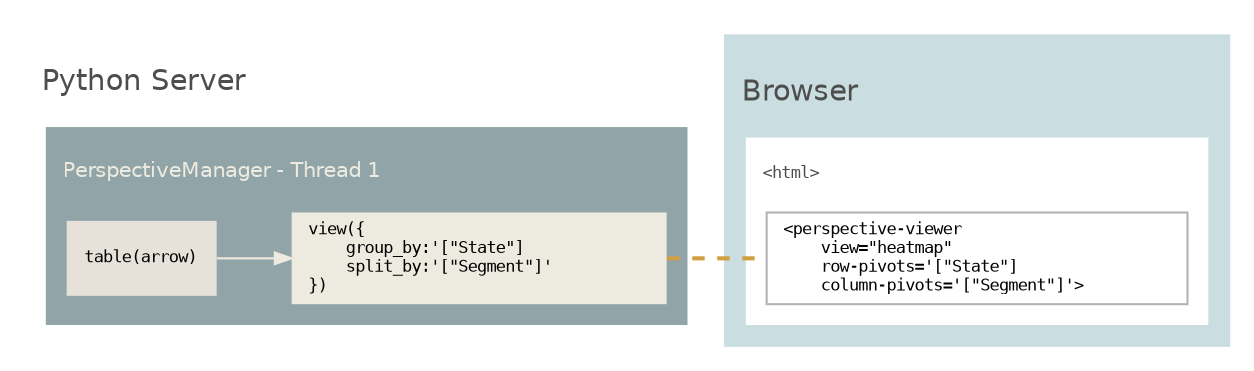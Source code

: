 digraph G {
    graph [rankdir="LR" fontname="helvetica" labeljust="l"]
    node [shape="box" fontname="monospace" fontsize=8 color=gray70 style=filled fillcolor=white];
    edge [color="#EDEBDF" arrowsize=0.8]
    subgraph cluster_11 {
        label="\lPython Server";
        fontcolor=gray30
        margin=10
        color=none
      
        subgraph cluster_thread_1 {
            graph [
                label="\lPerspectiveManager - Thread 1";
                style=filled
                fillcolor="#91A4A8"
                color=none
                fontcolor="#EDEBDF"
                fontsize=10
                margin=10
            ]
            table_thread_1 [
                label="table(arrow)"
                width=1
                color=none
                fillcolor="#E6E2DA"
            ]
            view_thread_1 [
                label="view({\l    group_by:'[\"State\"]\l    split_by:'[\"Segment\"]'\l})\l"
                width=2.5
                color=none
                fillcolor="#EDEBDF"
            ]
            table_thread_1 -> view_thread_1;
        }
    }
    subgraph cluster_browser {
        graph [
            label="\lBrowser";
            color="#CADEE1";
            margin=10
            style=filled;
            fontcolor=gray30
        ]

        subgraph cluster_41 {
           graph [
                label="\l<html>";
                color=none
                fillcolor=white
                fontcolor=gray30
                fontsize=10
                fontname="monospace" fontsize=8 color=none 

            ]

            viewer4 [
                label = "<perspective-viewer\l    view=\"heatmap\"\l    row-pivots='[\"State\"]\l    column-pivots='[\"Segment\"]'>\l"
                width=2.8
            ];
            view_thread_1 -> viewer4 [penwidth=2 style=dashed arrowhead=none color="#D1A043"];
        }
      
        
    }	
}